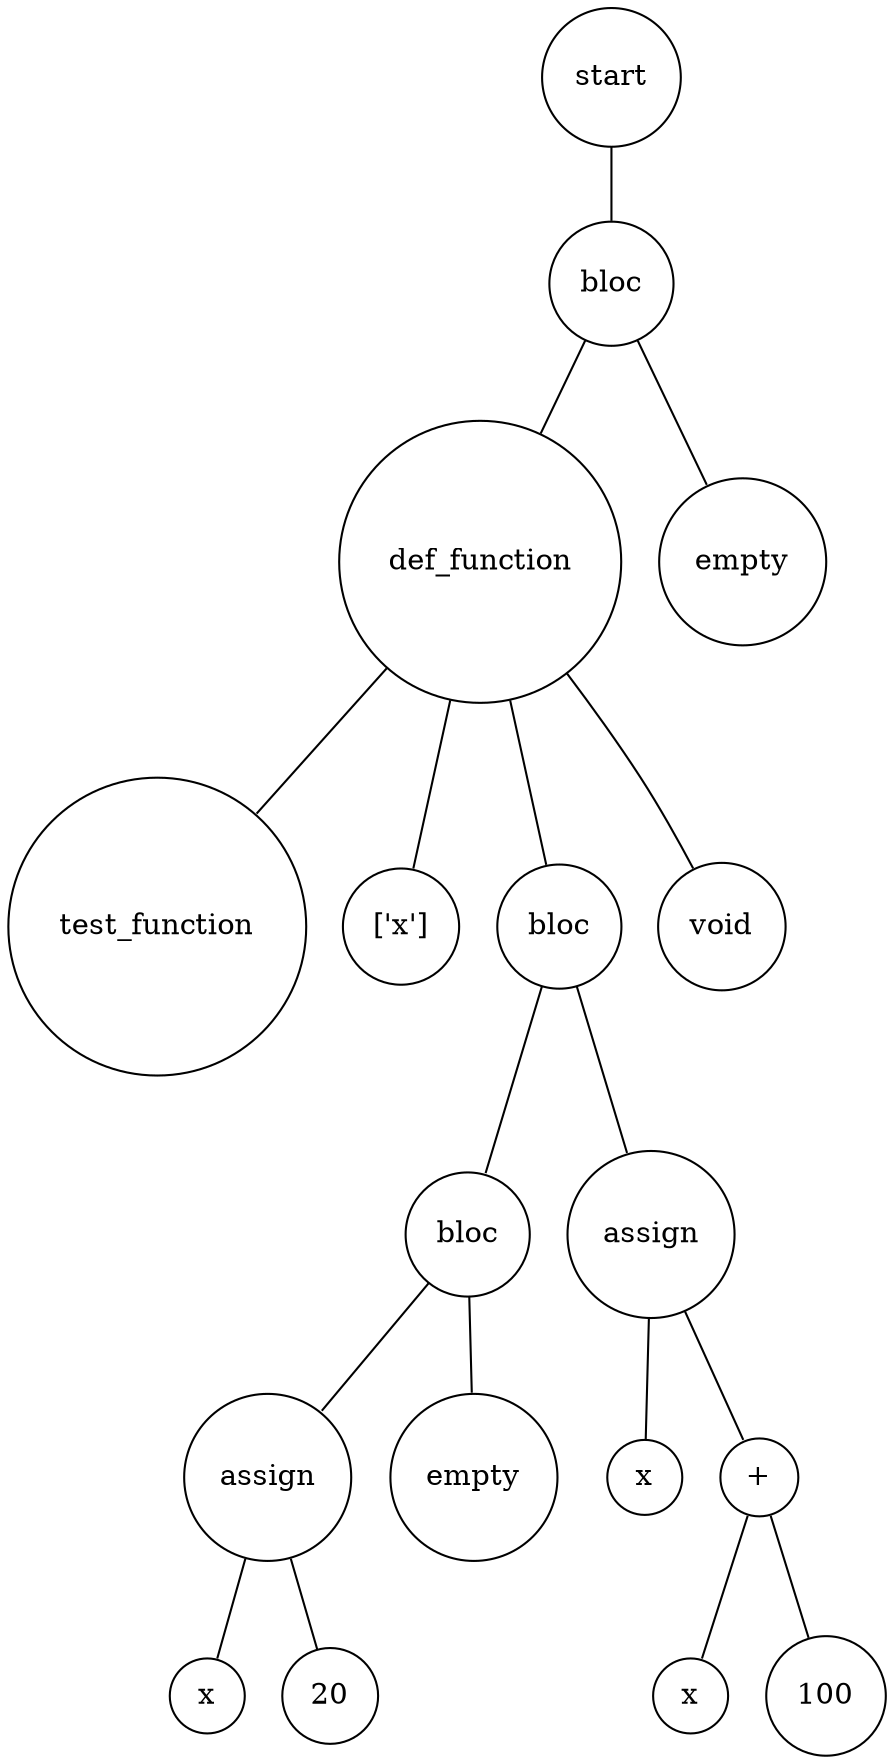digraph {
	node [shape=circle]
	"846673f1-e554-401c-bc04-3a00390955bd" [label=start]
	"b3b213fa-0037-47ac-a6b7-01b8b2a8244b" [label=bloc]
	"e2daf492-06c4-48b9-b2bc-67f71be45ee6" [label=def_function]
	"86bfdad4-66c2-4c34-ab11-485733015007" [label=test_function]
	"e2daf492-06c4-48b9-b2bc-67f71be45ee6" -> "86bfdad4-66c2-4c34-ab11-485733015007" [arrowsize=0]
	"ac30854f-fd17-4393-ae61-1bf75a2fb7aa" [label="['x']"]
	"e2daf492-06c4-48b9-b2bc-67f71be45ee6" -> "ac30854f-fd17-4393-ae61-1bf75a2fb7aa" [arrowsize=0]
	"f6b7619e-18a5-48ca-aff3-3e306f51a3e1" [label=bloc]
	"70c3f749-0dc7-4698-870b-8a8eef952926" [label=bloc]
	"2bde6d5f-2ced-4af7-a8ba-825cc845319e" [label=assign]
	"553f2f56-f702-4baa-8802-9ea4453317fb" [label=x]
	"2bde6d5f-2ced-4af7-a8ba-825cc845319e" -> "553f2f56-f702-4baa-8802-9ea4453317fb" [arrowsize=0]
	"ce2f731f-f8a6-4f43-8e18-7d9b001657fe" [label=20]
	"2bde6d5f-2ced-4af7-a8ba-825cc845319e" -> "ce2f731f-f8a6-4f43-8e18-7d9b001657fe" [arrowsize=0]
	"70c3f749-0dc7-4698-870b-8a8eef952926" -> "2bde6d5f-2ced-4af7-a8ba-825cc845319e" [arrowsize=0]
	"d11aec01-41bc-4242-a9dd-a825c9dccde0" [label=empty]
	"70c3f749-0dc7-4698-870b-8a8eef952926" -> "d11aec01-41bc-4242-a9dd-a825c9dccde0" [arrowsize=0]
	"f6b7619e-18a5-48ca-aff3-3e306f51a3e1" -> "70c3f749-0dc7-4698-870b-8a8eef952926" [arrowsize=0]
	"1eccae05-66ed-4b0d-9339-bac896b49391" [label=assign]
	"62744ef6-16c0-420d-a24f-fb03f8ce7386" [label=x]
	"1eccae05-66ed-4b0d-9339-bac896b49391" -> "62744ef6-16c0-420d-a24f-fb03f8ce7386" [arrowsize=0]
	"64061e55-ec98-4f1a-b82a-4eeeb0d38d31" [label="+"]
	"b55043d0-5308-4a97-ad31-fe7fdf139aa0" [label=x]
	"64061e55-ec98-4f1a-b82a-4eeeb0d38d31" -> "b55043d0-5308-4a97-ad31-fe7fdf139aa0" [arrowsize=0]
	"0b65ca2c-4d89-4009-aefb-92c86841f012" [label=100]
	"64061e55-ec98-4f1a-b82a-4eeeb0d38d31" -> "0b65ca2c-4d89-4009-aefb-92c86841f012" [arrowsize=0]
	"1eccae05-66ed-4b0d-9339-bac896b49391" -> "64061e55-ec98-4f1a-b82a-4eeeb0d38d31" [arrowsize=0]
	"f6b7619e-18a5-48ca-aff3-3e306f51a3e1" -> "1eccae05-66ed-4b0d-9339-bac896b49391" [arrowsize=0]
	"e2daf492-06c4-48b9-b2bc-67f71be45ee6" -> "f6b7619e-18a5-48ca-aff3-3e306f51a3e1" [arrowsize=0]
	"34cae2bb-8738-4197-a384-1e51fae25e1e" [label=void]
	"e2daf492-06c4-48b9-b2bc-67f71be45ee6" -> "34cae2bb-8738-4197-a384-1e51fae25e1e" [arrowsize=0]
	"b3b213fa-0037-47ac-a6b7-01b8b2a8244b" -> "e2daf492-06c4-48b9-b2bc-67f71be45ee6" [arrowsize=0]
	"53215323-eda4-4330-8e63-9717c3d6b06e" [label=empty]
	"b3b213fa-0037-47ac-a6b7-01b8b2a8244b" -> "53215323-eda4-4330-8e63-9717c3d6b06e" [arrowsize=0]
	"846673f1-e554-401c-bc04-3a00390955bd" -> "b3b213fa-0037-47ac-a6b7-01b8b2a8244b" [arrowsize=0]
}
